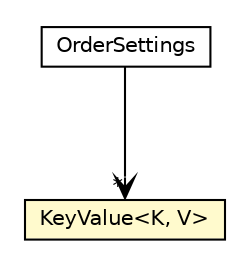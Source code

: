 #!/usr/local/bin/dot
#
# Class diagram 
# Generated by UMLGraph version R5_6_6-8-g8d7759 (http://www.umlgraph.org/)
#

digraph G {
	edge [fontname="Helvetica",fontsize=10,labelfontname="Helvetica",labelfontsize=10];
	node [fontname="Helvetica",fontsize=10,shape=plaintext];
	nodesep=0.25;
	ranksep=0.5;
	// org.dayatang.domain.OrderSettings
	c3211 [label=<<table title="org.dayatang.domain.OrderSettings" border="0" cellborder="1" cellspacing="0" cellpadding="2" port="p" href="./OrderSettings.html">
		<tr><td><table border="0" cellspacing="0" cellpadding="1">
<tr><td align="center" balign="center"> OrderSettings </td></tr>
		</table></td></tr>
		</table>>, URL="./OrderSettings.html", fontname="Helvetica", fontcolor="black", fontsize=10.0];
	// org.dayatang.domain.KeyValue<K, V>
	c3215 [label=<<table title="org.dayatang.domain.KeyValue" border="0" cellborder="1" cellspacing="0" cellpadding="2" port="p" bgcolor="lemonChiffon" href="./KeyValue.html">
		<tr><td><table border="0" cellspacing="0" cellpadding="1">
<tr><td align="center" balign="center"> KeyValue&lt;K, V&gt; </td></tr>
		</table></td></tr>
		</table>>, URL="./KeyValue.html", fontname="Helvetica", fontcolor="black", fontsize=10.0];
	// org.dayatang.domain.OrderSettings NAVASSOC org.dayatang.domain.KeyValue<K, V>
	c3211:p -> c3215:p [taillabel="", label=" "headlabel="*", fontname="Helvetica", fontcolor="black", fontsize=10.0, color="black", arrowhead=open];
}

